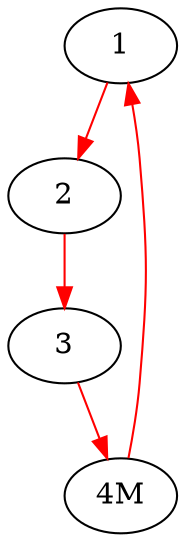 Digraph G {
edge [color=red];
1->2;
edge [color=black];
edge [color=red];
2->3;
edge [color=black];
edge [color=red];
3->"4M";
edge [color=black];
edge [color=red];
"4M"->1;
edge [color=black];
}
